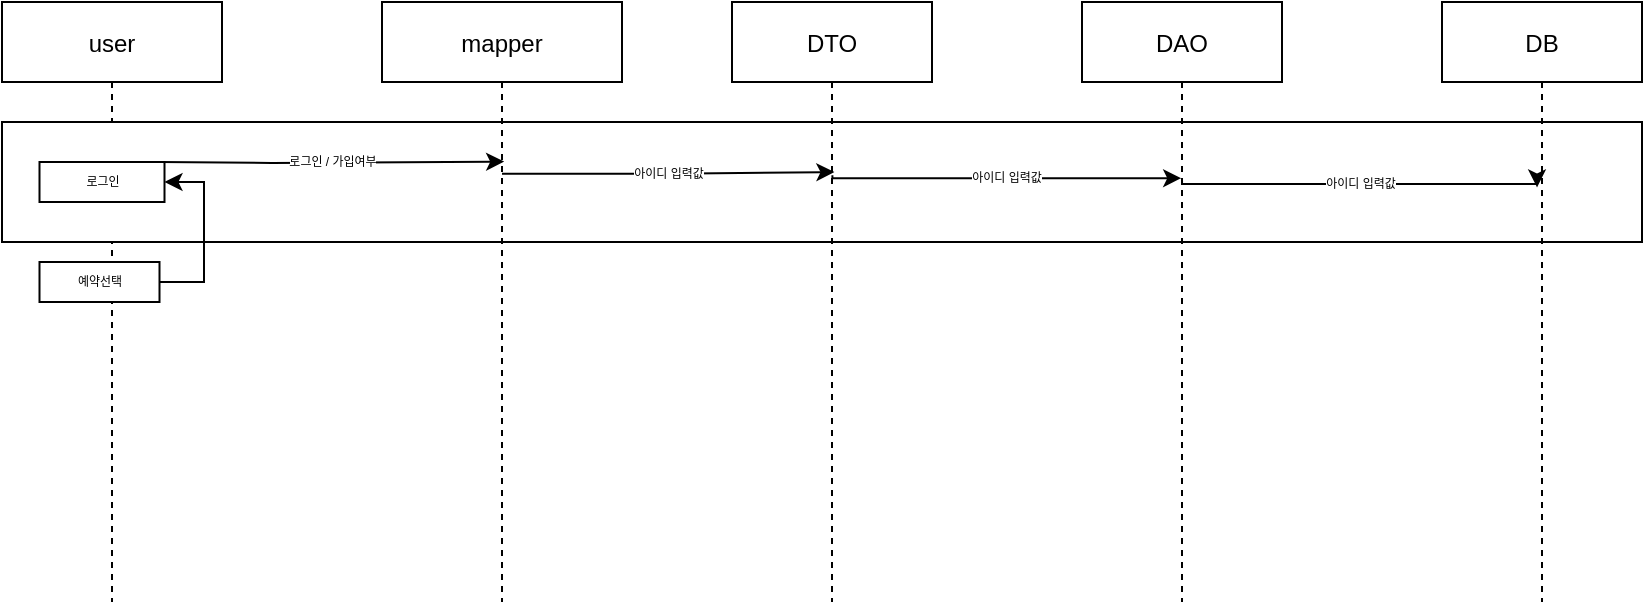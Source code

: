 <mxfile version="15.4.0" type="github">
  <diagram id="kgpKYQtTHZ0yAKxKKP6v" name="Page-1">
    <mxGraphModel dx="748" dy="399" grid="1" gridSize="10" guides="1" tooltips="1" connect="1" arrows="1" fold="1" page="1" pageScale="1" pageWidth="850" pageHeight="1100" math="0" shadow="0">
      <root>
        <mxCell id="0" />
        <mxCell id="1" parent="0" />
        <mxCell id="x5fXlYMi5MZ1xLvsyGvb-20" value="user" style="shape=umlLifeline;perimeter=lifelinePerimeter;container=1;collapsible=0;recursiveResize=0;rounded=0;shadow=0;strokeWidth=1;" vertex="1" parent="1">
          <mxGeometry x="10" y="30" width="110" height="300" as="geometry" />
        </mxCell>
        <mxCell id="x5fXlYMi5MZ1xLvsyGvb-25" value="" style="rounded=0;whiteSpace=wrap;html=1;fontSize=6;" vertex="1" parent="x5fXlYMi5MZ1xLvsyGvb-20">
          <mxGeometry y="60" width="820" height="60" as="geometry" />
        </mxCell>
        <mxCell id="x5fXlYMi5MZ1xLvsyGvb-21" value="로그인" style="rounded=0;whiteSpace=wrap;html=1;fontSize=6;" vertex="1" parent="x5fXlYMi5MZ1xLvsyGvb-20">
          <mxGeometry x="18.75" y="80" width="62.5" height="20" as="geometry" />
        </mxCell>
        <mxCell id="x5fXlYMi5MZ1xLvsyGvb-23" value="예약선택" style="rounded=0;whiteSpace=wrap;html=1;fontSize=6;" vertex="1" parent="x5fXlYMi5MZ1xLvsyGvb-20">
          <mxGeometry x="18.75" y="130" width="60" height="20" as="geometry" />
        </mxCell>
        <mxCell id="x5fXlYMi5MZ1xLvsyGvb-24" value="" style="endArrow=classic;html=1;rounded=0;fontSize=6;edgeStyle=orthogonalEdgeStyle;entryX=1;entryY=0.5;entryDx=0;entryDy=0;exitX=1;exitY=0.5;exitDx=0;exitDy=0;" edge="1" parent="x5fXlYMi5MZ1xLvsyGvb-20" source="x5fXlYMi5MZ1xLvsyGvb-23" target="x5fXlYMi5MZ1xLvsyGvb-21">
          <mxGeometry width="50" height="50" relative="1" as="geometry">
            <mxPoint x="80" y="150" as="sourcePoint" />
            <mxPoint x="130" y="100" as="targetPoint" />
            <Array as="points">
              <mxPoint x="101" y="140" />
              <mxPoint x="101" y="90" />
            </Array>
          </mxGeometry>
        </mxCell>
        <mxCell id="x5fXlYMi5MZ1xLvsyGvb-26" value="" style="endArrow=classic;html=1;rounded=0;fontSize=6;edgeStyle=orthogonalEdgeStyle;entryX=0.509;entryY=0.266;entryDx=0;entryDy=0;entryPerimeter=0;" edge="1" parent="x5fXlYMi5MZ1xLvsyGvb-20" target="3nuBFxr9cyL0pnOWT2aG-5">
          <mxGeometry relative="1" as="geometry">
            <mxPoint x="78.75" y="80" as="sourcePoint" />
            <mxPoint x="178.75" y="80" as="targetPoint" />
          </mxGeometry>
        </mxCell>
        <mxCell id="x5fXlYMi5MZ1xLvsyGvb-27" value="로그인 / 가입여부" style="edgeLabel;resizable=0;html=1;align=center;verticalAlign=middle;fontSize=6;" connectable="0" vertex="1" parent="x5fXlYMi5MZ1xLvsyGvb-26">
          <mxGeometry relative="1" as="geometry" />
        </mxCell>
        <mxCell id="x5fXlYMi5MZ1xLvsyGvb-33" value="" style="endArrow=classic;html=1;rounded=0;fontSize=6;edgeStyle=orthogonalEdgeStyle;entryX=0.475;entryY=0.309;entryDx=0;entryDy=0;entryPerimeter=0;exitX=0.502;exitY=0.312;exitDx=0;exitDy=0;exitPerimeter=0;" edge="1" parent="x5fXlYMi5MZ1xLvsyGvb-20" target="x5fXlYMi5MZ1xLvsyGvb-7">
          <mxGeometry relative="1" as="geometry">
            <mxPoint x="590.03" y="89.25" as="sourcePoint" />
            <mxPoint x="764.43" y="90.75" as="targetPoint" />
            <Array as="points">
              <mxPoint x="590" y="91" />
              <mxPoint x="768" y="91" />
            </Array>
          </mxGeometry>
        </mxCell>
        <mxCell id="x5fXlYMi5MZ1xLvsyGvb-34" value="아이디 입력값" style="edgeLabel;resizable=0;html=1;align=center;verticalAlign=middle;fontSize=6;" connectable="0" vertex="1" parent="x5fXlYMi5MZ1xLvsyGvb-33">
          <mxGeometry relative="1" as="geometry" />
        </mxCell>
        <mxCell id="3nuBFxr9cyL0pnOWT2aG-5" value="mapper" style="shape=umlLifeline;perimeter=lifelinePerimeter;container=1;collapsible=0;recursiveResize=0;rounded=0;shadow=0;strokeWidth=1;" parent="1" vertex="1">
          <mxGeometry x="200" y="30" width="120" height="300" as="geometry" />
        </mxCell>
        <mxCell id="x5fXlYMi5MZ1xLvsyGvb-29" value="" style="endArrow=classic;html=1;rounded=0;fontSize=6;edgeStyle=orthogonalEdgeStyle;entryX=0.512;entryY=0.33;entryDx=0;entryDy=0;entryPerimeter=0;exitX=0.5;exitY=0.333;exitDx=0;exitDy=0;exitPerimeter=0;" edge="1" parent="1">
          <mxGeometry relative="1" as="geometry">
            <mxPoint x="260" y="115.9" as="sourcePoint" />
            <mxPoint x="426.2" y="115" as="targetPoint" />
            <Array as="points">
              <mxPoint x="343" y="116" />
              <mxPoint x="426" y="115" />
            </Array>
          </mxGeometry>
        </mxCell>
        <mxCell id="x5fXlYMi5MZ1xLvsyGvb-30" value="아이디 입력값" style="edgeLabel;resizable=0;html=1;align=center;verticalAlign=middle;fontSize=6;" connectable="0" vertex="1" parent="x5fXlYMi5MZ1xLvsyGvb-29">
          <mxGeometry relative="1" as="geometry" />
        </mxCell>
        <mxCell id="x5fXlYMi5MZ1xLvsyGvb-1" value="DTO" style="shape=umlLifeline;perimeter=lifelinePerimeter;container=1;collapsible=0;recursiveResize=0;rounded=0;shadow=0;strokeWidth=1;" vertex="1" parent="1">
          <mxGeometry x="375" y="30" width="100" height="300" as="geometry" />
        </mxCell>
        <mxCell id="x5fXlYMi5MZ1xLvsyGvb-3" value="DAO" style="shape=umlLifeline;perimeter=lifelinePerimeter;container=1;collapsible=0;recursiveResize=0;rounded=0;shadow=0;strokeWidth=1;" vertex="1" parent="1">
          <mxGeometry x="550" y="30" width="100" height="300" as="geometry" />
        </mxCell>
        <mxCell id="x5fXlYMi5MZ1xLvsyGvb-7" value="DB" style="shape=umlLifeline;perimeter=lifelinePerimeter;container=1;collapsible=0;recursiveResize=0;rounded=0;shadow=0;strokeWidth=1;" vertex="1" parent="1">
          <mxGeometry x="730" y="30" width="100" height="300" as="geometry" />
        </mxCell>
        <mxCell id="x5fXlYMi5MZ1xLvsyGvb-31" value="" style="endArrow=classic;html=1;rounded=0;fontSize=6;edgeStyle=orthogonalEdgeStyle;entryX=0.496;entryY=0.317;entryDx=0;entryDy=0;entryPerimeter=0;exitX=0.502;exitY=0.312;exitDx=0;exitDy=0;exitPerimeter=0;" edge="1" parent="1">
          <mxGeometry relative="1" as="geometry">
            <mxPoint x="425.2" y="116.6" as="sourcePoint" />
            <mxPoint x="599.6" y="118.1" as="targetPoint" />
            <Array as="points">
              <mxPoint x="425" y="118" />
            </Array>
          </mxGeometry>
        </mxCell>
        <mxCell id="x5fXlYMi5MZ1xLvsyGvb-32" value="아이디 입력값" style="edgeLabel;resizable=0;html=1;align=center;verticalAlign=middle;fontSize=6;" connectable="0" vertex="1" parent="x5fXlYMi5MZ1xLvsyGvb-31">
          <mxGeometry relative="1" as="geometry" />
        </mxCell>
      </root>
    </mxGraphModel>
  </diagram>
</mxfile>
